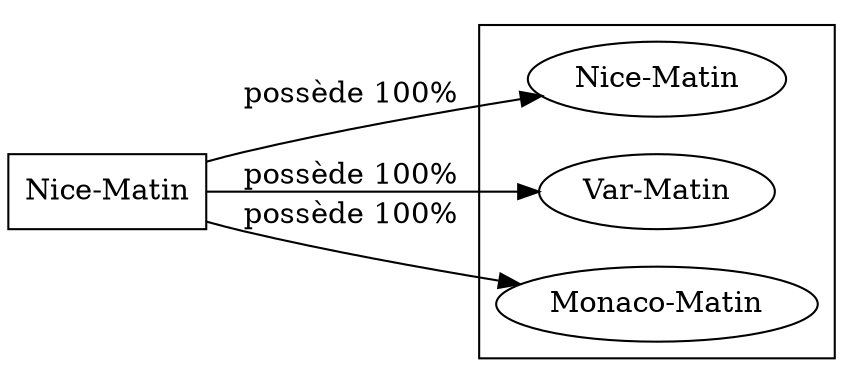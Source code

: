 digraph {
  rankdir=LR;
  subgraph roots {
    
      "nice-matin-328"[label="Nice-Matin" shape=box]
    
  }

  

  subgraph clusterLeaves {
    
      "nice-matin-281"[label="Nice-Matin"]
    
      "var-matin-332"[label="Var-Matin"]
    
      "monaco-matin-333"[label="Monaco-Matin"]
    
  }

  
    "nice-matin-328" -> "nice-matin-281" [
      label="possède 100%"
    ]
  
    "nice-matin-328" -> "var-matin-332" [
      label="possède 100%"
    ]
  
    "nice-matin-328" -> "monaco-matin-333" [
      label="possède 100%"
    ]
  
}
